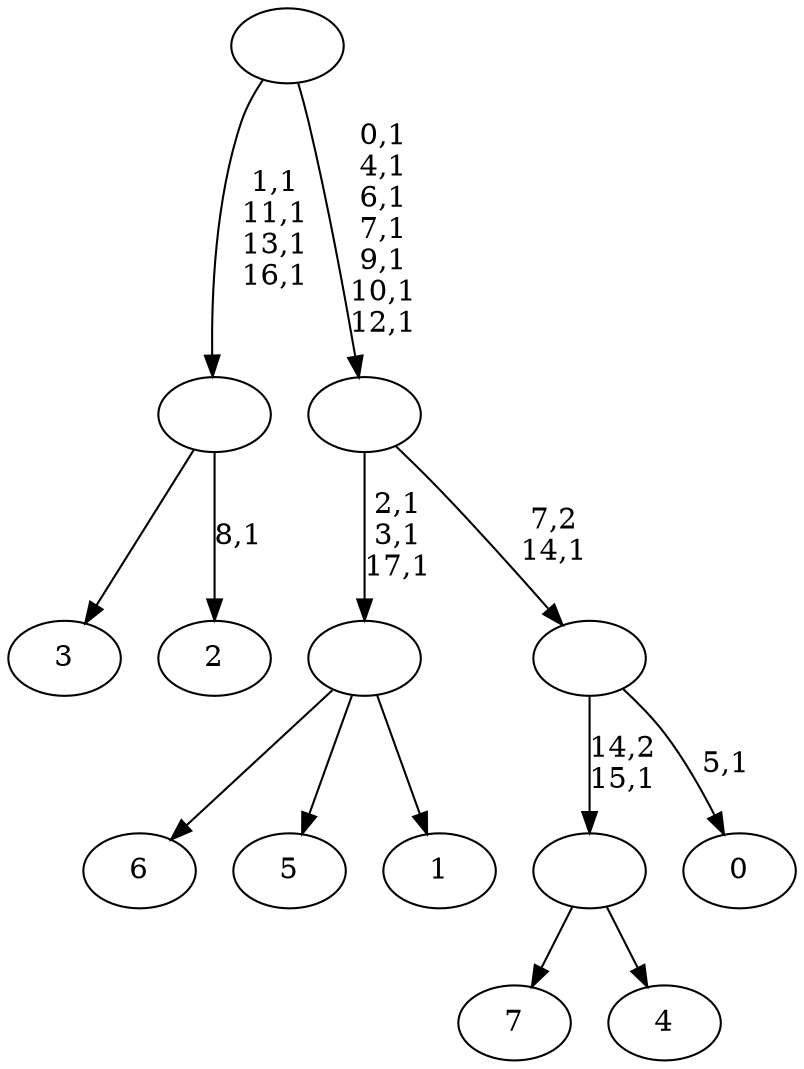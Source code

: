 digraph T {
	26 [label="7"]
	25 [label="6"]
	24 [label="5"]
	23 [label="4"]
	22 [label=""]
	21 [label="3"]
	20 [label="2"]
	18 [label=""]
	14 [label="1"]
	13 [label=""]
	10 [label="0"]
	8 [label=""]
	7 [label=""]
	0 [label=""]
	22 -> 26 [label=""]
	22 -> 23 [label=""]
	18 -> 20 [label="8,1"]
	18 -> 21 [label=""]
	13 -> 25 [label=""]
	13 -> 24 [label=""]
	13 -> 14 [label=""]
	8 -> 10 [label="5,1"]
	8 -> 22 [label="14,2\n15,1"]
	7 -> 13 [label="2,1\n3,1\n17,1"]
	7 -> 8 [label="7,2\n14,1"]
	0 -> 7 [label="0,1\n4,1\n6,1\n7,1\n9,1\n10,1\n12,1"]
	0 -> 18 [label="1,1\n11,1\n13,1\n16,1"]
}
